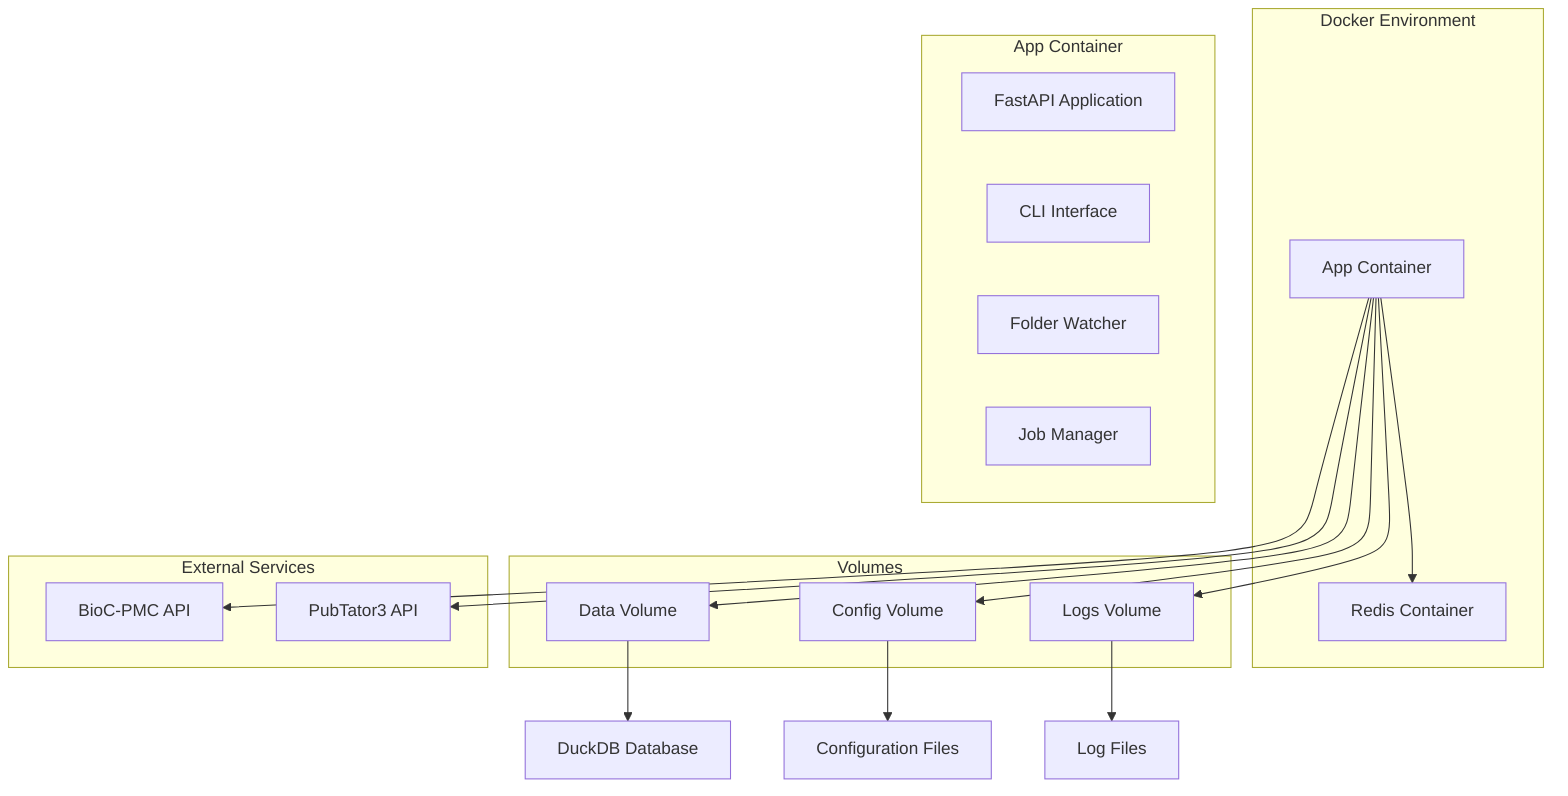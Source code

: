 graph TD;
    subgraph "Docker Environment"
        A["App Container"]
        B["Redis Container"]
    end
    
    subgraph "App Container"
        A1["FastAPI Application"]
        A2["CLI Interface"]
        A3["Folder Watcher"]
        A4["Job Manager"]
    end
    
    subgraph "Volumes"
        V1["Data Volume"]
        V2["Config Volume"]
        V3["Logs Volume"]
    end
    
    subgraph "External Services"
        E1["BioC-PMC API"]
        E2["PubTator3 API"]
    end
    
    A --> V1
    A --> V2
    A --> V3
    A --> B
    A --> E1
    A --> E2
    
    V1 --> D["DuckDB Database"]
    V2 --> C["Configuration Files"]
    V3 --> L["Log Files"]